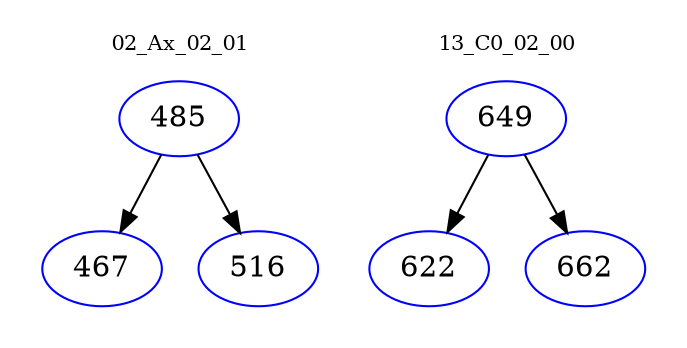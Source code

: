 digraph{
subgraph cluster_0 {
color = white
label = "02_Ax_02_01";
fontsize=10;
T0_485 [label="485", color="blue"]
T0_485 -> T0_467 [color="black"]
T0_467 [label="467", color="blue"]
T0_485 -> T0_516 [color="black"]
T0_516 [label="516", color="blue"]
}
subgraph cluster_1 {
color = white
label = "13_C0_02_00";
fontsize=10;
T1_649 [label="649", color="blue"]
T1_649 -> T1_622 [color="black"]
T1_622 [label="622", color="blue"]
T1_649 -> T1_662 [color="black"]
T1_662 [label="662", color="blue"]
}
}
